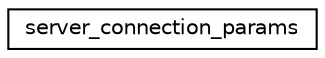 digraph "Graphical Class Hierarchy"
{
  edge [fontname="Helvetica",fontsize="10",labelfontname="Helvetica",labelfontsize="10"];
  node [fontname="Helvetica",fontsize="10",shape=record];
  rankdir="LR";
  Node0 [label="server_connection_params",height=0.2,width=0.4,color="black", fillcolor="white", style="filled",URL="$structserver__connection__params.html"];
}

